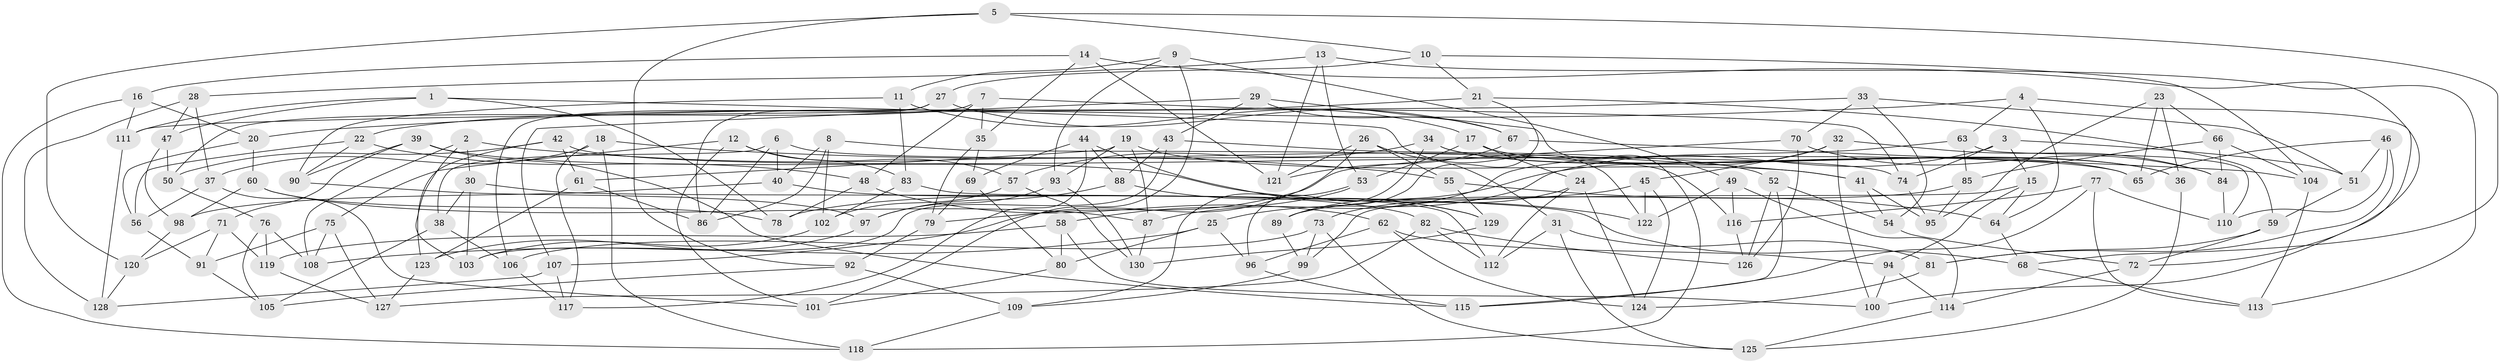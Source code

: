 // coarse degree distribution, {5: 0.0759493670886076, 4: 0.35443037974683544, 6: 0.569620253164557}
// Generated by graph-tools (version 1.1) at 2025/42/03/06/25 10:42:17]
// undirected, 130 vertices, 260 edges
graph export_dot {
graph [start="1"]
  node [color=gray90,style=filled];
  1;
  2;
  3;
  4;
  5;
  6;
  7;
  8;
  9;
  10;
  11;
  12;
  13;
  14;
  15;
  16;
  17;
  18;
  19;
  20;
  21;
  22;
  23;
  24;
  25;
  26;
  27;
  28;
  29;
  30;
  31;
  32;
  33;
  34;
  35;
  36;
  37;
  38;
  39;
  40;
  41;
  42;
  43;
  44;
  45;
  46;
  47;
  48;
  49;
  50;
  51;
  52;
  53;
  54;
  55;
  56;
  57;
  58;
  59;
  60;
  61;
  62;
  63;
  64;
  65;
  66;
  67;
  68;
  69;
  70;
  71;
  72;
  73;
  74;
  75;
  76;
  77;
  78;
  79;
  80;
  81;
  82;
  83;
  84;
  85;
  86;
  87;
  88;
  89;
  90;
  91;
  92;
  93;
  94;
  95;
  96;
  97;
  98;
  99;
  100;
  101;
  102;
  103;
  104;
  105;
  106;
  107;
  108;
  109;
  110;
  111;
  112;
  113;
  114;
  115;
  116;
  117;
  118;
  119;
  120;
  121;
  122;
  123;
  124;
  125;
  126;
  127;
  128;
  129;
  130;
  1 -- 78;
  1 -- 111;
  1 -- 122;
  1 -- 47;
  2 -- 55;
  2 -- 30;
  2 -- 103;
  2 -- 108;
  3 -- 74;
  3 -- 25;
  3 -- 15;
  3 -- 51;
  4 -- 63;
  4 -- 100;
  4 -- 20;
  4 -- 64;
  5 -- 10;
  5 -- 120;
  5 -- 92;
  5 -- 68;
  6 -- 74;
  6 -- 38;
  6 -- 40;
  6 -- 86;
  7 -- 74;
  7 -- 50;
  7 -- 48;
  7 -- 35;
  8 -- 40;
  8 -- 86;
  8 -- 116;
  8 -- 102;
  9 -- 101;
  9 -- 49;
  9 -- 93;
  9 -- 11;
  10 -- 104;
  10 -- 27;
  10 -- 21;
  11 -- 83;
  11 -- 90;
  11 -- 17;
  12 -- 101;
  12 -- 83;
  12 -- 57;
  12 -- 75;
  13 -- 121;
  13 -- 53;
  13 -- 113;
  13 -- 28;
  14 -- 121;
  14 -- 16;
  14 -- 35;
  14 -- 72;
  15 -- 64;
  15 -- 94;
  15 -- 99;
  16 -- 111;
  16 -- 20;
  16 -- 118;
  17 -- 24;
  17 -- 53;
  17 -- 36;
  18 -- 117;
  18 -- 118;
  18 -- 37;
  18 -- 41;
  19 -- 93;
  19 -- 87;
  19 -- 61;
  19 -- 41;
  20 -- 60;
  20 -- 56;
  21 -- 22;
  21 -- 89;
  21 -- 59;
  22 -- 48;
  22 -- 56;
  22 -- 90;
  23 -- 66;
  23 -- 36;
  23 -- 65;
  23 -- 95;
  24 -- 124;
  24 -- 73;
  24 -- 112;
  25 -- 80;
  25 -- 108;
  25 -- 96;
  26 -- 31;
  26 -- 107;
  26 -- 55;
  26 -- 121;
  27 -- 86;
  27 -- 106;
  27 -- 67;
  28 -- 37;
  28 -- 47;
  28 -- 128;
  29 -- 67;
  29 -- 118;
  29 -- 107;
  29 -- 43;
  30 -- 68;
  30 -- 38;
  30 -- 103;
  31 -- 125;
  31 -- 81;
  31 -- 112;
  32 -- 89;
  32 -- 45;
  32 -- 100;
  32 -- 84;
  33 -- 51;
  33 -- 54;
  33 -- 70;
  33 -- 111;
  34 -- 57;
  34 -- 65;
  34 -- 96;
  34 -- 36;
  35 -- 69;
  35 -- 79;
  36 -- 125;
  37 -- 56;
  37 -- 101;
  38 -- 105;
  38 -- 106;
  39 -- 71;
  39 -- 122;
  39 -- 115;
  39 -- 90;
  40 -- 82;
  40 -- 98;
  41 -- 54;
  41 -- 95;
  42 -- 123;
  42 -- 50;
  42 -- 61;
  42 -- 65;
  43 -- 103;
  43 -- 88;
  43 -- 52;
  44 -- 69;
  44 -- 88;
  44 -- 117;
  44 -- 129;
  45 -- 124;
  45 -- 78;
  45 -- 122;
  46 -- 110;
  46 -- 65;
  46 -- 81;
  46 -- 51;
  47 -- 50;
  47 -- 98;
  48 -- 62;
  48 -- 78;
  49 -- 116;
  49 -- 122;
  49 -- 114;
  50 -- 76;
  51 -- 59;
  52 -- 115;
  52 -- 126;
  52 -- 54;
  53 -- 58;
  53 -- 109;
  54 -- 72;
  55 -- 129;
  55 -- 64;
  56 -- 91;
  57 -- 130;
  57 -- 102;
  58 -- 80;
  58 -- 100;
  58 -- 119;
  59 -- 72;
  59 -- 81;
  60 -- 87;
  60 -- 78;
  60 -- 98;
  61 -- 123;
  61 -- 86;
  62 -- 124;
  62 -- 96;
  62 -- 94;
  63 -- 85;
  63 -- 110;
  63 -- 87;
  64 -- 68;
  66 -- 85;
  66 -- 104;
  66 -- 84;
  67 -- 121;
  67 -- 104;
  68 -- 113;
  69 -- 79;
  69 -- 80;
  70 -- 79;
  70 -- 126;
  70 -- 84;
  71 -- 91;
  71 -- 119;
  71 -- 120;
  72 -- 114;
  73 -- 99;
  73 -- 125;
  73 -- 106;
  74 -- 95;
  75 -- 127;
  75 -- 91;
  75 -- 108;
  76 -- 119;
  76 -- 108;
  76 -- 105;
  77 -- 115;
  77 -- 116;
  77 -- 113;
  77 -- 110;
  79 -- 92;
  80 -- 101;
  81 -- 124;
  82 -- 112;
  82 -- 127;
  82 -- 126;
  83 -- 112;
  83 -- 102;
  84 -- 110;
  85 -- 95;
  85 -- 89;
  87 -- 130;
  88 -- 97;
  88 -- 129;
  89 -- 99;
  90 -- 97;
  91 -- 105;
  92 -- 109;
  92 -- 105;
  93 -- 130;
  93 -- 97;
  94 -- 100;
  94 -- 114;
  96 -- 115;
  97 -- 123;
  98 -- 120;
  99 -- 109;
  102 -- 103;
  104 -- 113;
  106 -- 117;
  107 -- 117;
  107 -- 128;
  109 -- 118;
  111 -- 128;
  114 -- 125;
  116 -- 126;
  119 -- 127;
  120 -- 128;
  123 -- 127;
  129 -- 130;
}
